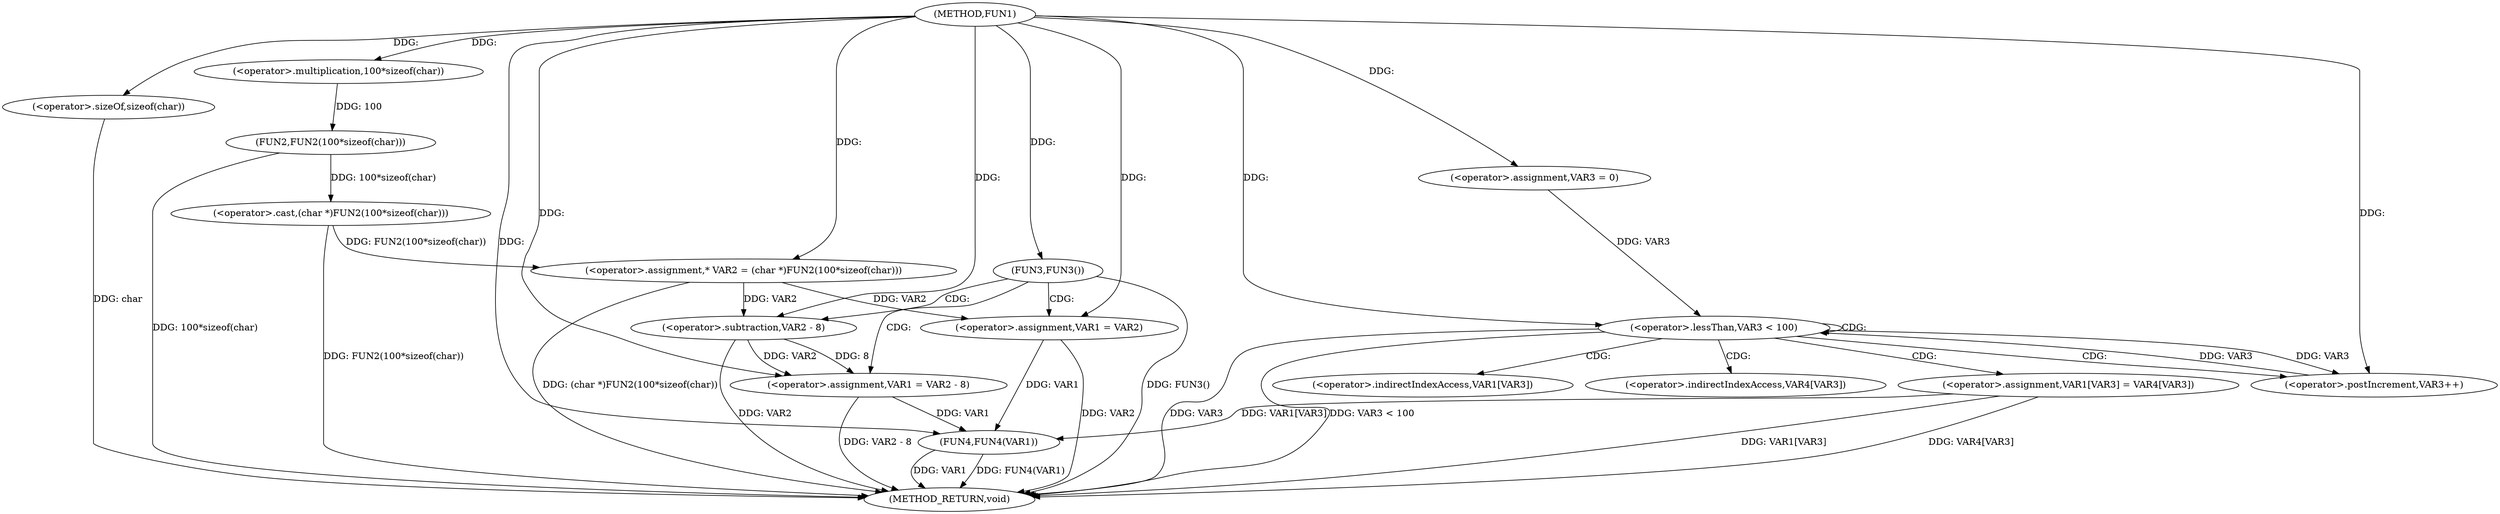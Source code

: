 digraph FUN1 {  
"1000100" [label = "(METHOD,FUN1)" ]
"1000148" [label = "(METHOD_RETURN,void)" ]
"1000104" [label = "(<operator>.assignment,* VAR2 = (char *)FUN2(100*sizeof(char)))" ]
"1000106" [label = "(<operator>.cast,(char *)FUN2(100*sizeof(char)))" ]
"1000108" [label = "(FUN2,FUN2(100*sizeof(char)))" ]
"1000109" [label = "(<operator>.multiplication,100*sizeof(char))" ]
"1000111" [label = "(<operator>.sizeOf,sizeof(char))" ]
"1000114" [label = "(FUN3,FUN3())" ]
"1000116" [label = "(<operator>.assignment,VAR1 = VAR2 - 8)" ]
"1000118" [label = "(<operator>.subtraction,VAR2 - 8)" ]
"1000123" [label = "(<operator>.assignment,VAR1 = VAR2)" ]
"1000130" [label = "(<operator>.assignment,VAR3 = 0)" ]
"1000133" [label = "(<operator>.lessThan,VAR3 < 100)" ]
"1000136" [label = "(<operator>.postIncrement,VAR3++)" ]
"1000139" [label = "(<operator>.assignment,VAR1[VAR3] = VAR4[VAR3])" ]
"1000146" [label = "(FUN4,FUN4(VAR1))" ]
"1000140" [label = "(<operator>.indirectIndexAccess,VAR1[VAR3])" ]
"1000143" [label = "(<operator>.indirectIndexAccess,VAR4[VAR3])" ]
  "1000123" -> "1000148"  [ label = "DDG: VAR2"] 
  "1000106" -> "1000148"  [ label = "DDG: FUN2(100*sizeof(char))"] 
  "1000114" -> "1000148"  [ label = "DDG: FUN3()"] 
  "1000139" -> "1000148"  [ label = "DDG: VAR1[VAR3]"] 
  "1000133" -> "1000148"  [ label = "DDG: VAR3"] 
  "1000116" -> "1000148"  [ label = "DDG: VAR2 - 8"] 
  "1000118" -> "1000148"  [ label = "DDG: VAR2"] 
  "1000146" -> "1000148"  [ label = "DDG: FUN4(VAR1)"] 
  "1000133" -> "1000148"  [ label = "DDG: VAR3 < 100"] 
  "1000111" -> "1000148"  [ label = "DDG: char"] 
  "1000139" -> "1000148"  [ label = "DDG: VAR4[VAR3]"] 
  "1000146" -> "1000148"  [ label = "DDG: VAR1"] 
  "1000104" -> "1000148"  [ label = "DDG: (char *)FUN2(100*sizeof(char))"] 
  "1000108" -> "1000148"  [ label = "DDG: 100*sizeof(char)"] 
  "1000106" -> "1000104"  [ label = "DDG: FUN2(100*sizeof(char))"] 
  "1000100" -> "1000104"  [ label = "DDG: "] 
  "1000108" -> "1000106"  [ label = "DDG: 100*sizeof(char)"] 
  "1000109" -> "1000108"  [ label = "DDG: 100"] 
  "1000100" -> "1000109"  [ label = "DDG: "] 
  "1000100" -> "1000111"  [ label = "DDG: "] 
  "1000100" -> "1000114"  [ label = "DDG: "] 
  "1000118" -> "1000116"  [ label = "DDG: VAR2"] 
  "1000118" -> "1000116"  [ label = "DDG: 8"] 
  "1000100" -> "1000116"  [ label = "DDG: "] 
  "1000104" -> "1000118"  [ label = "DDG: VAR2"] 
  "1000100" -> "1000118"  [ label = "DDG: "] 
  "1000104" -> "1000123"  [ label = "DDG: VAR2"] 
  "1000100" -> "1000123"  [ label = "DDG: "] 
  "1000100" -> "1000130"  [ label = "DDG: "] 
  "1000136" -> "1000133"  [ label = "DDG: VAR3"] 
  "1000130" -> "1000133"  [ label = "DDG: VAR3"] 
  "1000100" -> "1000133"  [ label = "DDG: "] 
  "1000133" -> "1000136"  [ label = "DDG: VAR3"] 
  "1000100" -> "1000136"  [ label = "DDG: "] 
  "1000116" -> "1000146"  [ label = "DDG: VAR1"] 
  "1000139" -> "1000146"  [ label = "DDG: VAR1[VAR3]"] 
  "1000123" -> "1000146"  [ label = "DDG: VAR1"] 
  "1000100" -> "1000146"  [ label = "DDG: "] 
  "1000114" -> "1000123"  [ label = "CDG: "] 
  "1000114" -> "1000116"  [ label = "CDG: "] 
  "1000114" -> "1000118"  [ label = "CDG: "] 
  "1000133" -> "1000139"  [ label = "CDG: "] 
  "1000133" -> "1000133"  [ label = "CDG: "] 
  "1000133" -> "1000143"  [ label = "CDG: "] 
  "1000133" -> "1000136"  [ label = "CDG: "] 
  "1000133" -> "1000140"  [ label = "CDG: "] 
}
